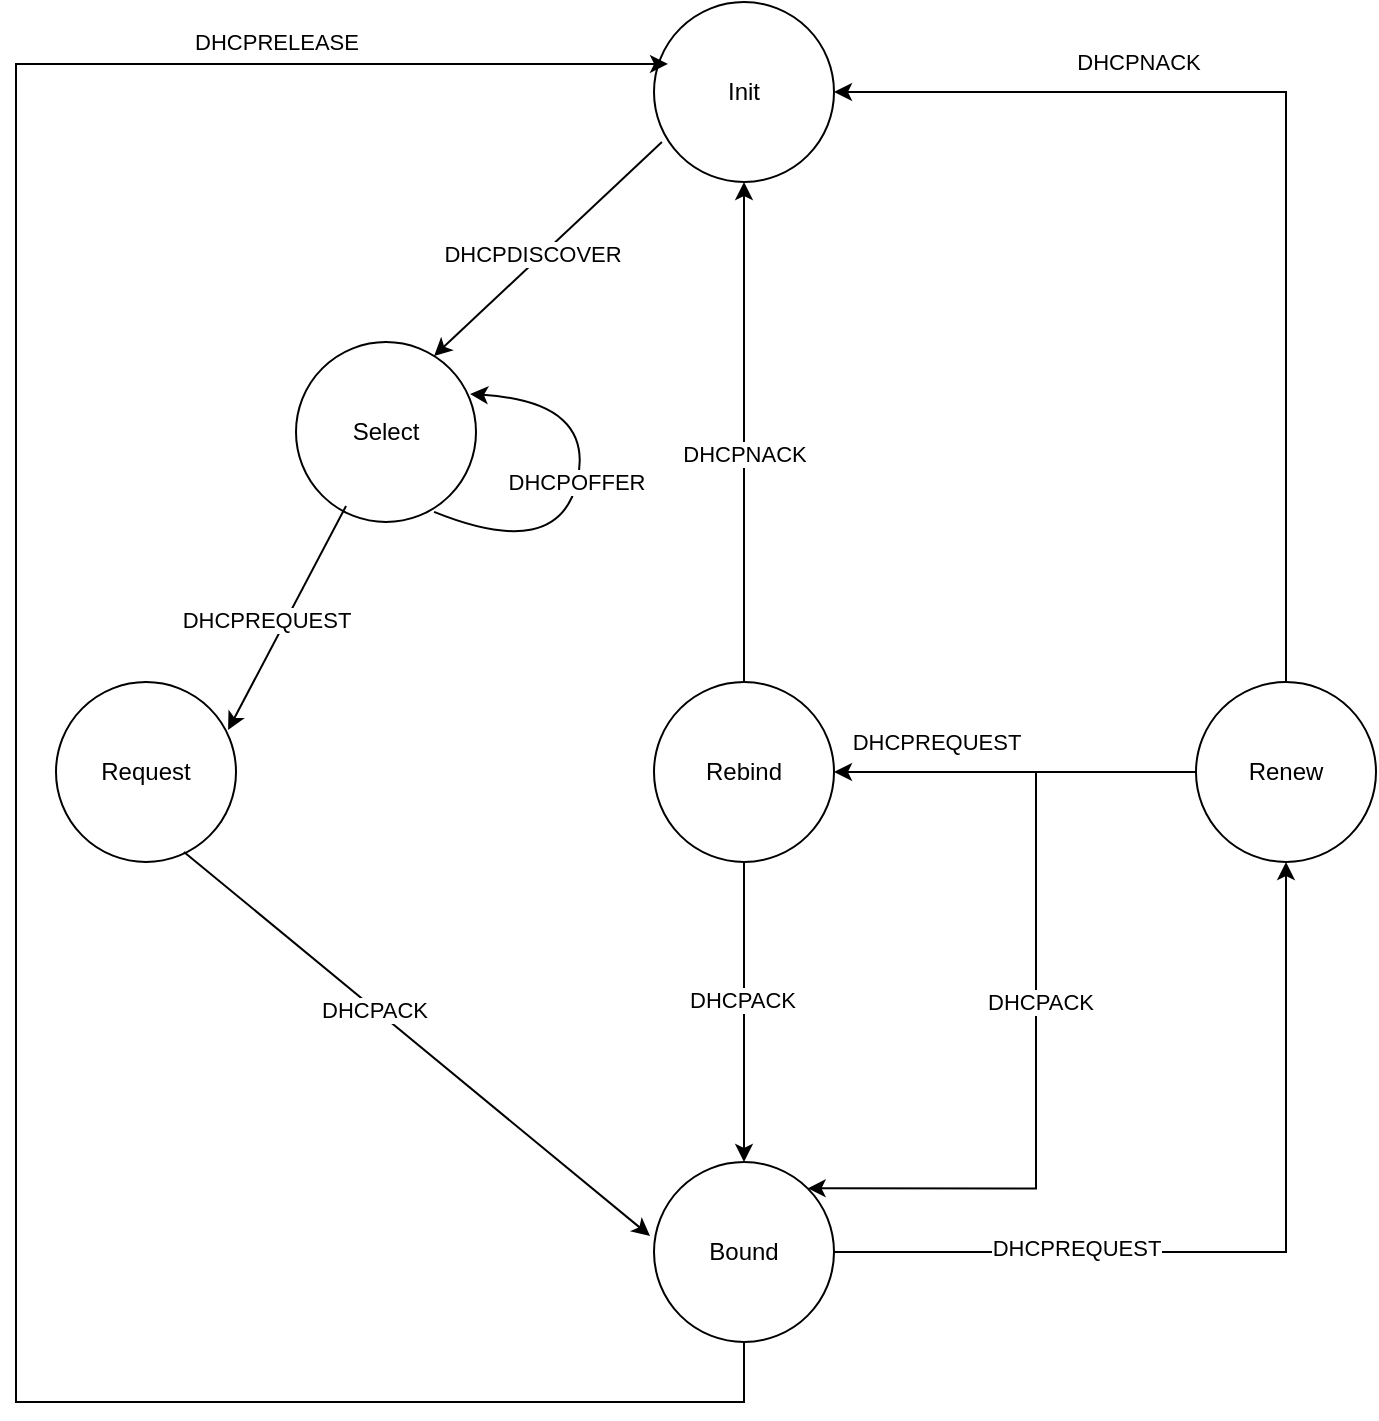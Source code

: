<mxfile version="26.0.9">
  <diagram name="Page-1" id="SHOLWINqmAYV45HVYhRE">
    <mxGraphModel dx="1430" dy="770" grid="1" gridSize="10" guides="1" tooltips="1" connect="1" arrows="1" fold="1" page="1" pageScale="1" pageWidth="827" pageHeight="1169" math="0" shadow="0">
      <root>
        <mxCell id="0" />
        <mxCell id="1" parent="0" />
        <mxCell id="od6iaw20ClIwcggnf6lN-2" value="Init" style="ellipse;whiteSpace=wrap;html=1;aspect=fixed;" vertex="1" parent="1">
          <mxGeometry x="369" y="190" width="90" height="90" as="geometry" />
        </mxCell>
        <mxCell id="od6iaw20ClIwcggnf6lN-19" style="edgeStyle=orthogonalEdgeStyle;rounded=0;orthogonalLoop=1;jettySize=auto;html=1;entryX=1;entryY=0.5;entryDx=0;entryDy=0;" edge="1" parent="1" source="od6iaw20ClIwcggnf6lN-3" target="od6iaw20ClIwcggnf6lN-2">
          <mxGeometry relative="1" as="geometry">
            <mxPoint x="685" y="230" as="targetPoint" />
            <Array as="points">
              <mxPoint x="685" y="235" />
            </Array>
          </mxGeometry>
        </mxCell>
        <mxCell id="od6iaw20ClIwcggnf6lN-30" value="DHCPNACK" style="edgeLabel;html=1;align=center;verticalAlign=middle;resizable=0;points=[];" vertex="1" connectable="0" parent="od6iaw20ClIwcggnf6lN-19">
          <mxGeometry x="0.418" y="2" relative="1" as="geometry">
            <mxPoint y="-17" as="offset" />
          </mxGeometry>
        </mxCell>
        <mxCell id="od6iaw20ClIwcggnf6lN-27" style="edgeStyle=orthogonalEdgeStyle;rounded=0;orthogonalLoop=1;jettySize=auto;html=1;entryX=1;entryY=0;entryDx=0;entryDy=0;" edge="1" parent="1" source="od6iaw20ClIwcggnf6lN-3" target="od6iaw20ClIwcggnf6lN-7">
          <mxGeometry relative="1" as="geometry">
            <Array as="points">
              <mxPoint x="560" y="575" />
              <mxPoint x="560" y="783" />
            </Array>
          </mxGeometry>
        </mxCell>
        <mxCell id="od6iaw20ClIwcggnf6lN-28" value="DHCPACK" style="edgeLabel;html=1;align=center;verticalAlign=middle;resizable=0;points=[];" vertex="1" connectable="0" parent="od6iaw20ClIwcggnf6lN-27">
          <mxGeometry x="0.024" y="2" relative="1" as="geometry">
            <mxPoint y="-11" as="offset" />
          </mxGeometry>
        </mxCell>
        <mxCell id="od6iaw20ClIwcggnf6lN-31" style="edgeStyle=orthogonalEdgeStyle;rounded=0;orthogonalLoop=1;jettySize=auto;html=1;" edge="1" parent="1" source="od6iaw20ClIwcggnf6lN-3" target="od6iaw20ClIwcggnf6lN-6">
          <mxGeometry relative="1" as="geometry" />
        </mxCell>
        <mxCell id="od6iaw20ClIwcggnf6lN-32" value="DHCPREQUEST" style="edgeLabel;html=1;align=center;verticalAlign=middle;resizable=0;points=[];" vertex="1" connectable="0" parent="od6iaw20ClIwcggnf6lN-31">
          <mxGeometry x="0.505" y="2" relative="1" as="geometry">
            <mxPoint x="6" y="-17" as="offset" />
          </mxGeometry>
        </mxCell>
        <mxCell id="od6iaw20ClIwcggnf6lN-3" value="Renew" style="ellipse;whiteSpace=wrap;html=1;aspect=fixed;" vertex="1" parent="1">
          <mxGeometry x="640" y="530" width="90" height="90" as="geometry" />
        </mxCell>
        <mxCell id="od6iaw20ClIwcggnf6lN-4" value="Request" style="ellipse;whiteSpace=wrap;html=1;aspect=fixed;" vertex="1" parent="1">
          <mxGeometry x="70" y="530" width="90" height="90" as="geometry" />
        </mxCell>
        <mxCell id="od6iaw20ClIwcggnf6lN-5" value="Select" style="ellipse;whiteSpace=wrap;html=1;aspect=fixed;" vertex="1" parent="1">
          <mxGeometry x="190" y="360" width="90" height="90" as="geometry" />
        </mxCell>
        <mxCell id="od6iaw20ClIwcggnf6lN-17" style="edgeStyle=orthogonalEdgeStyle;rounded=0;orthogonalLoop=1;jettySize=auto;html=1;entryX=0.5;entryY=0;entryDx=0;entryDy=0;" edge="1" parent="1" source="od6iaw20ClIwcggnf6lN-6" target="od6iaw20ClIwcggnf6lN-7">
          <mxGeometry relative="1" as="geometry" />
        </mxCell>
        <mxCell id="od6iaw20ClIwcggnf6lN-26" value="DHCPACK" style="edgeLabel;html=1;align=center;verticalAlign=middle;resizable=0;points=[];" vertex="1" connectable="0" parent="od6iaw20ClIwcggnf6lN-17">
          <mxGeometry x="-0.085" y="-1" relative="1" as="geometry">
            <mxPoint as="offset" />
          </mxGeometry>
        </mxCell>
        <mxCell id="od6iaw20ClIwcggnf6lN-20" style="edgeStyle=orthogonalEdgeStyle;rounded=0;orthogonalLoop=1;jettySize=auto;html=1;entryX=0.5;entryY=1;entryDx=0;entryDy=0;" edge="1" parent="1" source="od6iaw20ClIwcggnf6lN-6" target="od6iaw20ClIwcggnf6lN-2">
          <mxGeometry relative="1" as="geometry" />
        </mxCell>
        <mxCell id="od6iaw20ClIwcggnf6lN-21" value="DHCPNACK" style="edgeLabel;html=1;align=center;verticalAlign=middle;resizable=0;points=[];" vertex="1" connectable="0" parent="od6iaw20ClIwcggnf6lN-20">
          <mxGeometry x="-0.088" relative="1" as="geometry">
            <mxPoint as="offset" />
          </mxGeometry>
        </mxCell>
        <mxCell id="od6iaw20ClIwcggnf6lN-6" value="Rebind" style="ellipse;whiteSpace=wrap;html=1;aspect=fixed;" vertex="1" parent="1">
          <mxGeometry x="369" y="530" width="90" height="90" as="geometry" />
        </mxCell>
        <mxCell id="od6iaw20ClIwcggnf6lN-18" style="edgeStyle=orthogonalEdgeStyle;rounded=0;orthogonalLoop=1;jettySize=auto;html=1;entryX=0.5;entryY=1;entryDx=0;entryDy=0;" edge="1" parent="1" source="od6iaw20ClIwcggnf6lN-7" target="od6iaw20ClIwcggnf6lN-3">
          <mxGeometry relative="1" as="geometry">
            <mxPoint x="690" y="815" as="targetPoint" />
          </mxGeometry>
        </mxCell>
        <mxCell id="od6iaw20ClIwcggnf6lN-29" value="DHCPREQUEST" style="edgeLabel;html=1;align=center;verticalAlign=middle;resizable=0;points=[];" vertex="1" connectable="0" parent="od6iaw20ClIwcggnf6lN-18">
          <mxGeometry x="-0.427" y="2" relative="1" as="geometry">
            <mxPoint as="offset" />
          </mxGeometry>
        </mxCell>
        <mxCell id="od6iaw20ClIwcggnf6lN-23" style="edgeStyle=orthogonalEdgeStyle;rounded=0;orthogonalLoop=1;jettySize=auto;html=1;entryX=0.078;entryY=0.344;entryDx=0;entryDy=0;entryPerimeter=0;" edge="1" parent="1" source="od6iaw20ClIwcggnf6lN-7" target="od6iaw20ClIwcggnf6lN-2">
          <mxGeometry relative="1" as="geometry">
            <mxPoint x="10" y="1081" as="targetPoint" />
            <Array as="points">
              <mxPoint x="414" y="890" />
              <mxPoint x="50" y="890" />
              <mxPoint x="50" y="221" />
            </Array>
          </mxGeometry>
        </mxCell>
        <mxCell id="od6iaw20ClIwcggnf6lN-24" value="DHCPRELEASE" style="edgeLabel;html=1;align=center;verticalAlign=middle;resizable=0;points=[];" vertex="1" connectable="0" parent="od6iaw20ClIwcggnf6lN-23">
          <mxGeometry x="0.719" y="2" relative="1" as="geometry">
            <mxPoint x="-1" y="-9" as="offset" />
          </mxGeometry>
        </mxCell>
        <mxCell id="od6iaw20ClIwcggnf6lN-7" value="Bound" style="ellipse;whiteSpace=wrap;html=1;aspect=fixed;" vertex="1" parent="1">
          <mxGeometry x="369" y="770" width="90" height="90" as="geometry" />
        </mxCell>
        <mxCell id="od6iaw20ClIwcggnf6lN-8" value="" style="endArrow=classic;html=1;rounded=0;entryX=0.767;entryY=0.078;entryDx=0;entryDy=0;entryPerimeter=0;exitX=0.044;exitY=0.778;exitDx=0;exitDy=0;exitPerimeter=0;" edge="1" parent="1" source="od6iaw20ClIwcggnf6lN-2" target="od6iaw20ClIwcggnf6lN-5">
          <mxGeometry width="50" height="50" relative="1" as="geometry">
            <mxPoint x="390" y="600" as="sourcePoint" />
            <mxPoint x="440" y="550" as="targetPoint" />
          </mxGeometry>
        </mxCell>
        <mxCell id="od6iaw20ClIwcggnf6lN-9" value="DHCPDISCOVER" style="edgeLabel;html=1;align=center;verticalAlign=middle;resizable=0;points=[];" vertex="1" connectable="0" parent="od6iaw20ClIwcggnf6lN-8">
          <mxGeometry x="0.096" y="-4" relative="1" as="geometry">
            <mxPoint as="offset" />
          </mxGeometry>
        </mxCell>
        <mxCell id="od6iaw20ClIwcggnf6lN-10" value="" style="endArrow=classic;html=1;rounded=0;entryX=0.956;entryY=0.267;entryDx=0;entryDy=0;entryPerimeter=0;exitX=0.278;exitY=0.911;exitDx=0;exitDy=0;exitPerimeter=0;" edge="1" parent="1" source="od6iaw20ClIwcggnf6lN-5" target="od6iaw20ClIwcggnf6lN-4">
          <mxGeometry width="50" height="50" relative="1" as="geometry">
            <mxPoint x="244" y="600" as="sourcePoint" />
            <mxPoint x="130" y="707" as="targetPoint" />
          </mxGeometry>
        </mxCell>
        <mxCell id="od6iaw20ClIwcggnf6lN-11" value="DHCPREQUEST" style="edgeLabel;html=1;align=center;verticalAlign=middle;resizable=0;points=[];" vertex="1" connectable="0" parent="od6iaw20ClIwcggnf6lN-10">
          <mxGeometry x="0.096" y="-4" relative="1" as="geometry">
            <mxPoint x="-4" y="-3" as="offset" />
          </mxGeometry>
        </mxCell>
        <mxCell id="od6iaw20ClIwcggnf6lN-13" value="" style="curved=1;endArrow=classic;html=1;rounded=0;entryX=0.967;entryY=0.289;entryDx=0;entryDy=0;entryPerimeter=0;exitX=0.767;exitY=0.944;exitDx=0;exitDy=0;exitPerimeter=0;" edge="1" parent="1" source="od6iaw20ClIwcggnf6lN-5" target="od6iaw20ClIwcggnf6lN-5">
          <mxGeometry width="50" height="50" relative="1" as="geometry">
            <mxPoint x="280.995" y="456.015" as="sourcePoint" />
            <mxPoint x="286.37" y="404.03" as="targetPoint" />
            <Array as="points">
              <mxPoint x="321" y="470" />
              <mxPoint x="340" y="390" />
            </Array>
          </mxGeometry>
        </mxCell>
        <mxCell id="od6iaw20ClIwcggnf6lN-15" value="DHCPOFFER" style="edgeLabel;html=1;align=center;verticalAlign=middle;resizable=0;points=[];" vertex="1" connectable="0" parent="od6iaw20ClIwcggnf6lN-13">
          <mxGeometry x="-0.016" y="-2" relative="1" as="geometry">
            <mxPoint x="-2" y="-4" as="offset" />
          </mxGeometry>
        </mxCell>
        <mxCell id="od6iaw20ClIwcggnf6lN-16" value="" style="endArrow=classic;html=1;rounded=0;entryX=-0.022;entryY=0.411;entryDx=0;entryDy=0;entryPerimeter=0;exitX=0.711;exitY=0.944;exitDx=0;exitDy=0;exitPerimeter=0;" edge="1" parent="1" source="od6iaw20ClIwcggnf6lN-4" target="od6iaw20ClIwcggnf6lN-7">
          <mxGeometry width="50" height="50" relative="1" as="geometry">
            <mxPoint x="80" y="710" as="sourcePoint" />
            <mxPoint x="130" y="660" as="targetPoint" />
          </mxGeometry>
        </mxCell>
        <mxCell id="od6iaw20ClIwcggnf6lN-25" value="DHCPACK" style="edgeLabel;html=1;align=center;verticalAlign=middle;resizable=0;points=[];" vertex="1" connectable="0" parent="od6iaw20ClIwcggnf6lN-16">
          <mxGeometry x="-0.186" y="-1" relative="1" as="geometry">
            <mxPoint as="offset" />
          </mxGeometry>
        </mxCell>
      </root>
    </mxGraphModel>
  </diagram>
</mxfile>
